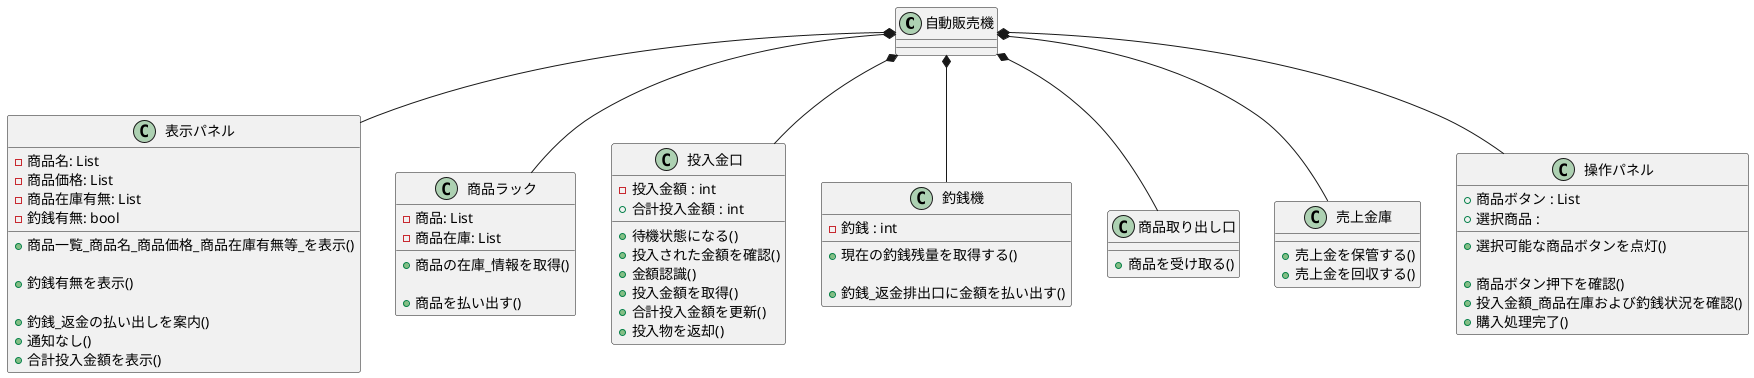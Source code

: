 @startuml
' 自動販売機のハードウェア構成をコンポジット集約で表現

class 自動販売機 {
}

class 表示パネル {
    -商品名: List
    -商品価格: List
    -商品在庫有無: List
    -釣銭有無: bool
    +商品一覧_商品名_商品価格_商品在庫有無等_を表示()

    +釣銭有無を表示()

    +釣銭_返金の払い出しを案内()
    +通知なし()
    +合計投入金額を表示()
}

class 商品ラック {
    -商品: List
    -商品在庫: List
    +商品の在庫_情報を取得()

    +商品を払い出す()
}

class 投入金口 {
    -投入金額 : int
    +合計投入金額 : int
    +待機状態になる()
    +投入された金額を確認()
    +金額認識()
    +投入金額を取得()
    +合計投入金額を更新()
    +投入物を返却()
}

class 釣銭機 {
    -釣銭 : int
    +現在の釣銭残量を取得する()

    +釣銭_返金排出口に金額を払い出す()
}

class 商品取り出し口 {
    +商品を受け取る()
}

class 売上金庫 {
    +売上金を保管する()
    +売上金を回収する()
}

class 操作パネル {
    +商品ボタン : List
    +選択商品 : 
    +選択可能な商品ボタンを点灯()

    +商品ボタン押下を確認()
    +投入金額_商品在庫および釣銭状況を確認()
    +購入処理完了()
}

自動販売機 *-- 表示パネル
自動販売機 *-- 商品ラック
自動販売機 *-- 投入金口
自動販売機 *-- 釣銭機
自動販売機 *-- 商品取り出し口
自動販売機 *-- 売上金庫
自動販売機 *-- 操作パネル

@enduml